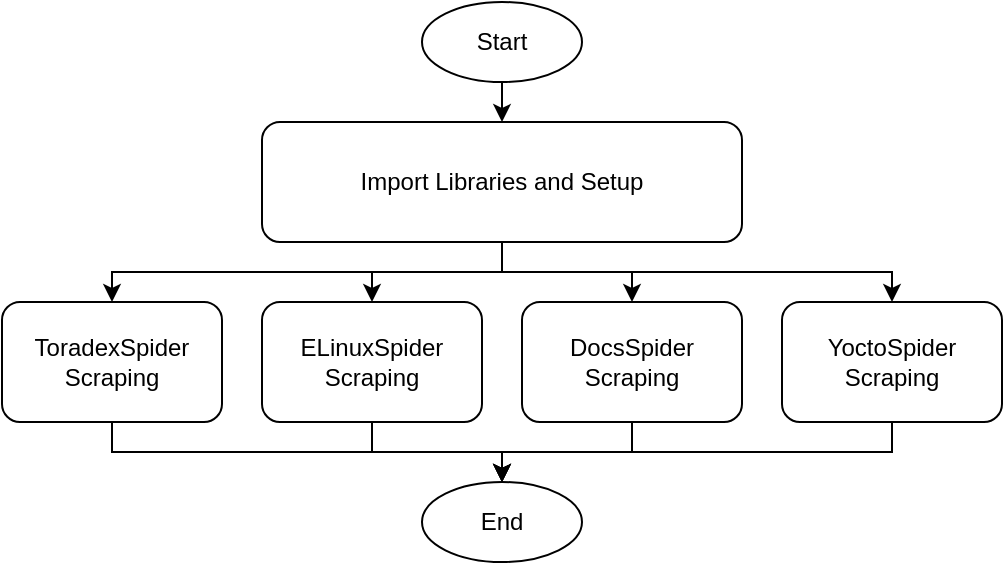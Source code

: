<mxfile version="24.6.3" type="device">
  <diagram name="Flowchart" id="0">
    <mxGraphModel dx="1069" dy="771" grid="1" gridSize="10" guides="1" tooltips="1" connect="1" arrows="1" fold="1" page="1" pageScale="1" pageWidth="827" pageHeight="1169" math="0" shadow="0">
      <root>
        <mxCell id="0" />
        <mxCell id="1" parent="0" />
        <mxCell id="start" value="Start" style="ellipse;whiteSpace=wrap;html=1;" parent="1" vertex="1">
          <mxGeometry x="320" y="40" width="80" height="40" as="geometry" />
        </mxCell>
        <mxCell id="9gzhHaiNSSfuTJPKXpUf-1" style="edgeStyle=elbowEdgeStyle;rounded=0;orthogonalLoop=1;jettySize=auto;html=1;elbow=vertical;" edge="1" parent="1" source="import" target="toradex">
          <mxGeometry relative="1" as="geometry" />
        </mxCell>
        <mxCell id="9gzhHaiNSSfuTJPKXpUf-2" style="edgeStyle=elbowEdgeStyle;rounded=0;orthogonalLoop=1;jettySize=auto;html=1;entryX=0.5;entryY=0;entryDx=0;entryDy=0;elbow=vertical;" edge="1" parent="1" source="import" target="elinux">
          <mxGeometry relative="1" as="geometry" />
        </mxCell>
        <mxCell id="9gzhHaiNSSfuTJPKXpUf-3" style="edgeStyle=elbowEdgeStyle;rounded=0;orthogonalLoop=1;jettySize=auto;html=1;entryX=0.5;entryY=0;entryDx=0;entryDy=0;elbow=vertical;" edge="1" parent="1" source="import" target="docs">
          <mxGeometry relative="1" as="geometry" />
        </mxCell>
        <mxCell id="9gzhHaiNSSfuTJPKXpUf-4" style="edgeStyle=elbowEdgeStyle;rounded=0;orthogonalLoop=1;jettySize=auto;html=1;entryX=0.5;entryY=0;entryDx=0;entryDy=0;elbow=vertical;" edge="1" parent="1" source="import" target="yocto">
          <mxGeometry relative="1" as="geometry" />
        </mxCell>
        <mxCell id="import" value="Import Libraries and Setup" style="rounded=1;whiteSpace=wrap;html=1;" parent="1" vertex="1">
          <mxGeometry x="240" y="100" width="240" height="60" as="geometry" />
        </mxCell>
        <mxCell id="9gzhHaiNSSfuTJPKXpUf-6" style="edgeStyle=elbowEdgeStyle;rounded=0;orthogonalLoop=1;jettySize=auto;html=1;entryX=0.5;entryY=0;entryDx=0;entryDy=0;elbow=vertical;" edge="1" parent="1" source="toradex" target="end">
          <mxGeometry relative="1" as="geometry" />
        </mxCell>
        <mxCell id="toradex" value="ToradexSpider Scraping" style="rounded=1;whiteSpace=wrap;html=1;" parent="1" vertex="1">
          <mxGeometry x="110" y="190" width="110" height="60" as="geometry" />
        </mxCell>
        <mxCell id="9gzhHaiNSSfuTJPKXpUf-7" style="edgeStyle=elbowEdgeStyle;rounded=0;orthogonalLoop=1;jettySize=auto;html=1;entryX=0.5;entryY=0;entryDx=0;entryDy=0;elbow=vertical;" edge="1" parent="1" source="elinux" target="end">
          <mxGeometry relative="1" as="geometry" />
        </mxCell>
        <mxCell id="elinux" value="ELinuxSpider Scraping" style="rounded=1;whiteSpace=wrap;html=1;" parent="1" vertex="1">
          <mxGeometry x="240" y="190" width="110" height="60" as="geometry" />
        </mxCell>
        <mxCell id="9gzhHaiNSSfuTJPKXpUf-8" style="edgeStyle=elbowEdgeStyle;rounded=0;orthogonalLoop=1;jettySize=auto;html=1;elbow=vertical;" edge="1" parent="1" source="docs" target="end">
          <mxGeometry relative="1" as="geometry" />
        </mxCell>
        <mxCell id="docs" value="DocsSpider Scraping" style="rounded=1;whiteSpace=wrap;html=1;" parent="1" vertex="1">
          <mxGeometry x="370" y="190" width="110" height="60" as="geometry" />
        </mxCell>
        <mxCell id="9gzhHaiNSSfuTJPKXpUf-9" style="edgeStyle=elbowEdgeStyle;rounded=0;orthogonalLoop=1;jettySize=auto;html=1;elbow=vertical;" edge="1" parent="1" source="yocto" target="end">
          <mxGeometry relative="1" as="geometry" />
        </mxCell>
        <mxCell id="yocto" value="YoctoSpider Scraping" style="rounded=1;whiteSpace=wrap;html=1;" parent="1" vertex="1">
          <mxGeometry x="500" y="190" width="110" height="60" as="geometry" />
        </mxCell>
        <mxCell id="end" value="End" style="ellipse;whiteSpace=wrap;html=1;" parent="1" vertex="1">
          <mxGeometry x="320" y="280" width="80" height="40" as="geometry" />
        </mxCell>
        <mxCell id="flow1" style="edgeStyle=orthogonalEdgeStyle;rounded=0;orthogonalLoop=1;jettySize=auto;html=1;exitX=0.5;exitY=1;exitDx=0;exitDy=0;entryX=0.5;entryY=0;entryDx=0;entryDy=0;" parent="1" source="start" target="import" edge="1">
          <mxGeometry relative="1" as="geometry" />
        </mxCell>
      </root>
    </mxGraphModel>
  </diagram>
</mxfile>
